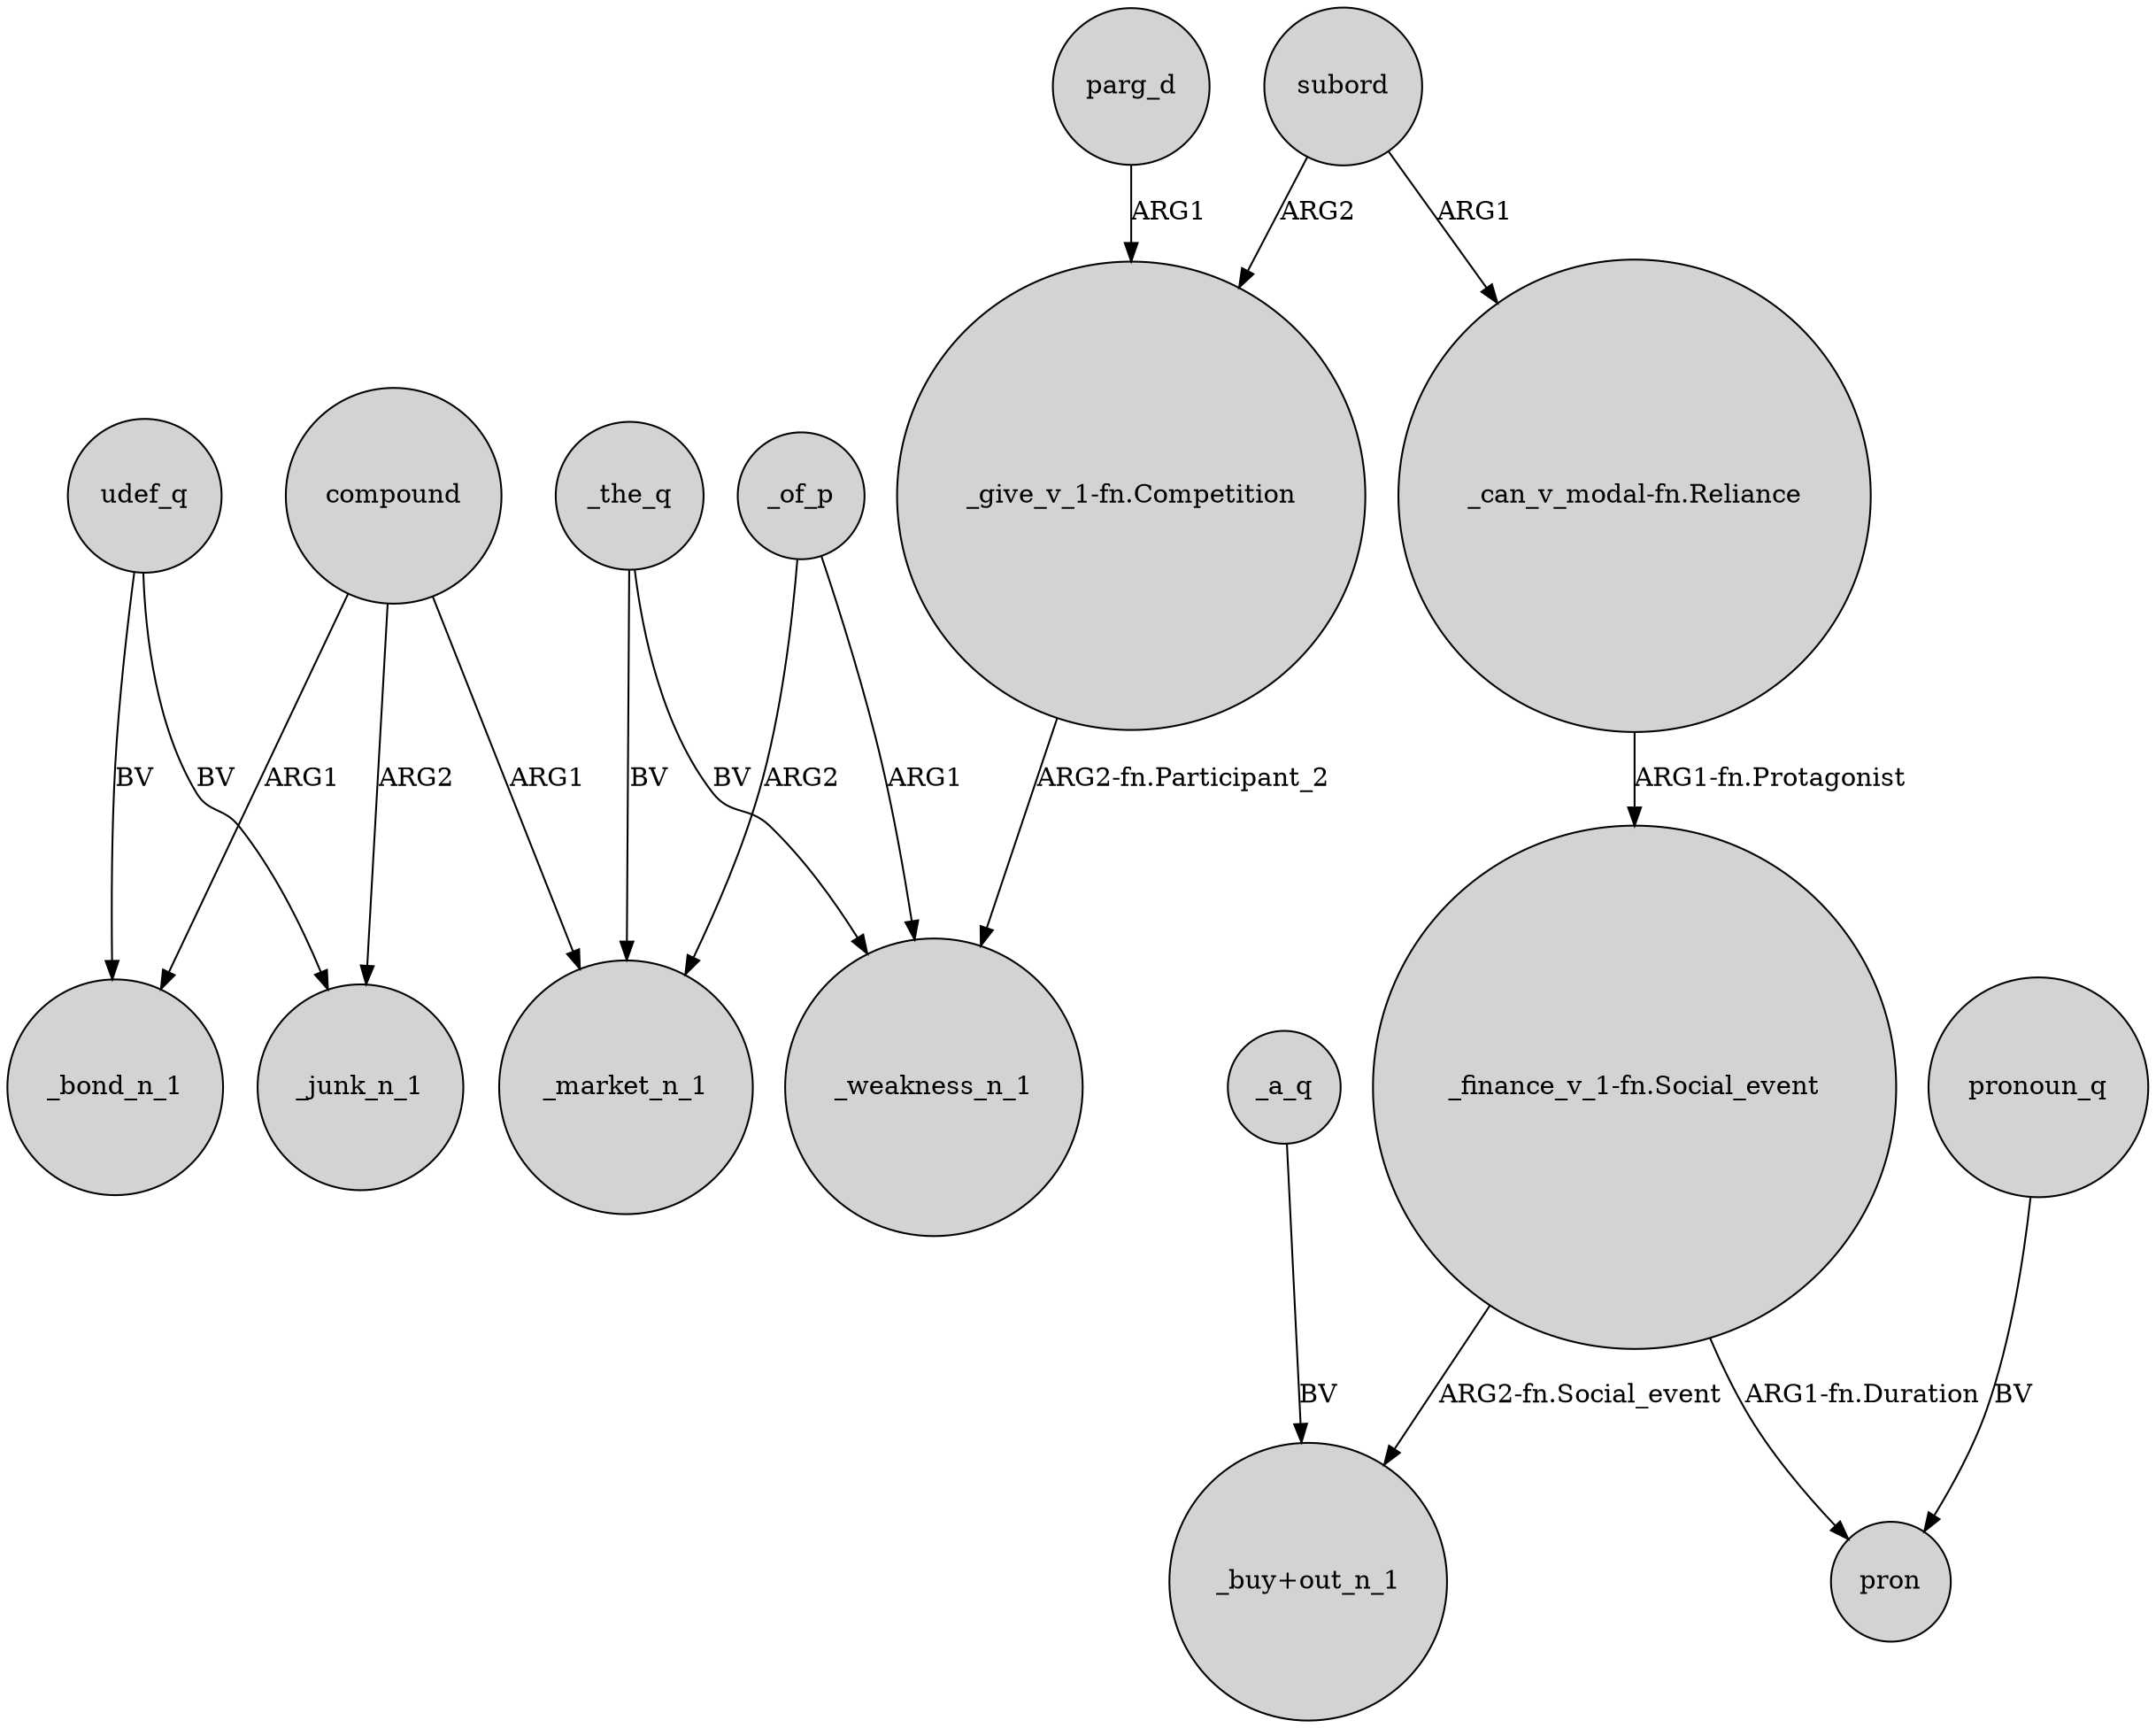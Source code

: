 digraph {
	node [shape=circle style=filled]
	udef_q -> _junk_n_1 [label=BV]
	"_finance_v_1-fn.Social_event" -> "_buy+out_n_1" [label="ARG2-fn.Social_event"]
	subord -> "_give_v_1-fn.Competition" [label=ARG2]
	parg_d -> "_give_v_1-fn.Competition" [label=ARG1]
	compound -> _junk_n_1 [label=ARG2]
	udef_q -> _bond_n_1 [label=BV]
	_the_q -> _weakness_n_1 [label=BV]
	_of_p -> _market_n_1 [label=ARG2]
	compound -> _market_n_1 [label=ARG1]
	_the_q -> _market_n_1 [label=BV]
	_of_p -> _weakness_n_1 [label=ARG1]
	_a_q -> "_buy+out_n_1" [label=BV]
	subord -> "_can_v_modal-fn.Reliance" [label=ARG1]
	compound -> _bond_n_1 [label=ARG1]
	pronoun_q -> pron [label=BV]
	"_can_v_modal-fn.Reliance" -> "_finance_v_1-fn.Social_event" [label="ARG1-fn.Protagonist"]
	"_give_v_1-fn.Competition" -> _weakness_n_1 [label="ARG2-fn.Participant_2"]
	"_finance_v_1-fn.Social_event" -> pron [label="ARG1-fn.Duration"]
}
